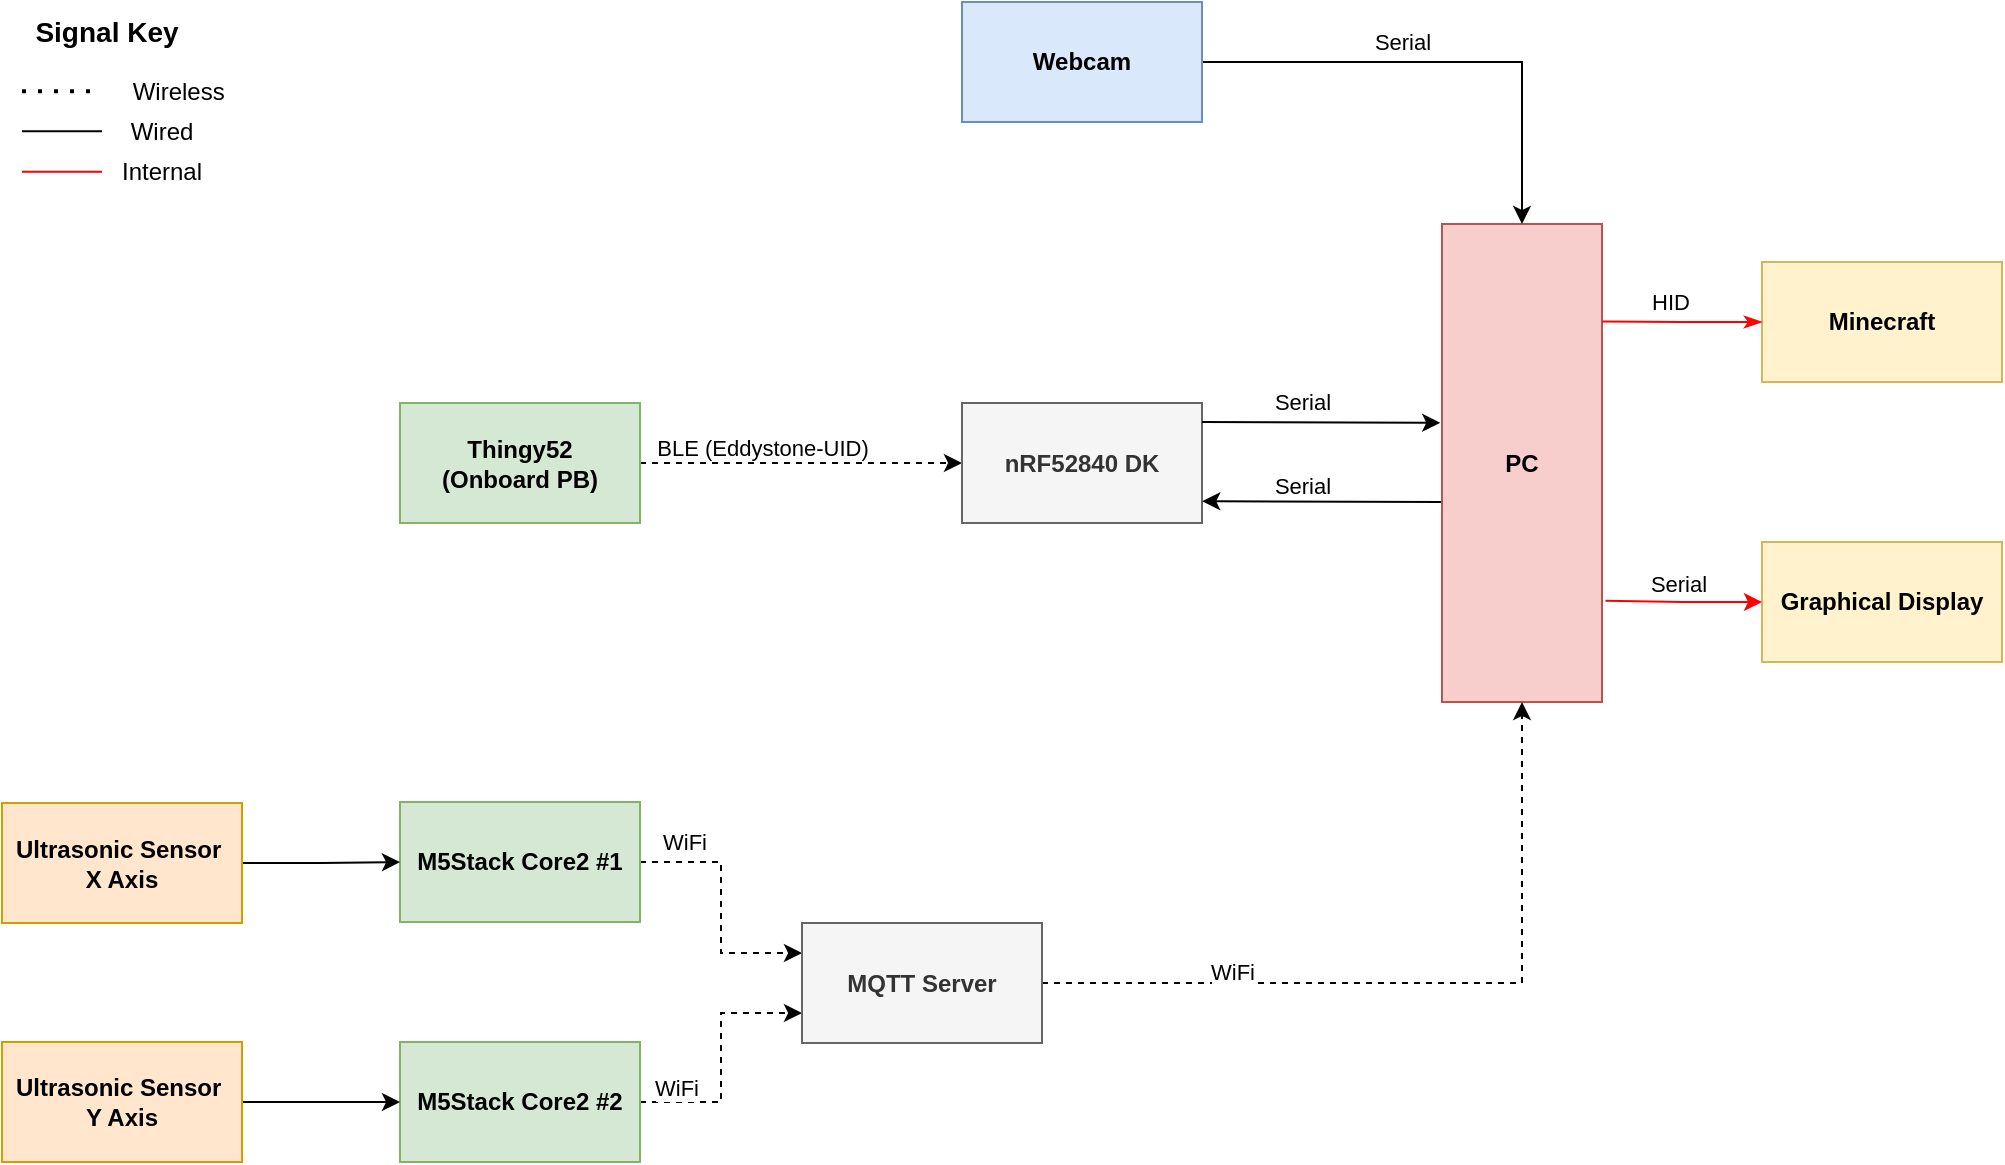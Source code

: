 <mxfile version="24.4.0" type="device">
  <diagram name="Page-1" id="4ncEyYTzj3kkVNM8Jb0x">
    <mxGraphModel dx="1272" dy="899" grid="0" gridSize="10" guides="1" tooltips="1" connect="1" arrows="1" fold="1" page="1" pageScale="1" pageWidth="1169" pageHeight="827" math="0" shadow="0">
      <root>
        <mxCell id="0" />
        <mxCell id="1" parent="0" />
        <mxCell id="a9FY78EAC9pJa_BRcn6A-2" value="&lt;div&gt;&lt;div&gt;&lt;b&gt;PC&lt;/b&gt;&lt;/div&gt;&lt;/div&gt;" style="rounded=0;whiteSpace=wrap;html=1;fillColor=#f8cecc;strokeColor=#b85450;" parent="1" vertex="1">
          <mxGeometry x="800" y="241" width="80" height="239" as="geometry" />
        </mxCell>
        <mxCell id="SsxkmP4woy26UVyCUMX2-43" style="edgeStyle=orthogonalEdgeStyle;rounded=0;orthogonalLoop=1;jettySize=auto;html=1;entryX=0;entryY=0.5;entryDx=0;entryDy=0;dashed=1;" parent="1" source="SsxkmP4woy26UVyCUMX2-3" target="SsxkmP4woy26UVyCUMX2-5" edge="1">
          <mxGeometry relative="1" as="geometry" />
        </mxCell>
        <mxCell id="SsxkmP4woy26UVyCUMX2-49" value="BLE (Eddystone-UID)" style="edgeLabel;html=1;align=center;verticalAlign=middle;resizable=0;points=[];" parent="SsxkmP4woy26UVyCUMX2-43" vertex="1" connectable="0">
          <mxGeometry x="-0.248" y="3" relative="1" as="geometry">
            <mxPoint y="-5" as="offset" />
          </mxGeometry>
        </mxCell>
        <mxCell id="SsxkmP4woy26UVyCUMX2-3" value="&lt;b&gt;Thingy52&lt;/b&gt;&lt;div&gt;&lt;b&gt;(Onboard PB)&lt;/b&gt;&lt;/div&gt;" style="rounded=0;whiteSpace=wrap;html=1;fillColor=#d5e8d4;strokeColor=#82b366;" parent="1" vertex="1">
          <mxGeometry x="279" y="330.5" width="120" height="60" as="geometry" />
        </mxCell>
        <mxCell id="SsxkmP4woy26UVyCUMX2-40" style="edgeStyle=orthogonalEdgeStyle;rounded=0;orthogonalLoop=1;jettySize=auto;html=1;entryX=0;entryY=0.25;entryDx=0;entryDy=0;dashed=1;" parent="1" source="SsxkmP4woy26UVyCUMX2-4" target="SsxkmP4woy26UVyCUMX2-38" edge="1">
          <mxGeometry relative="1" as="geometry" />
        </mxCell>
        <mxCell id="SsxkmP4woy26UVyCUMX2-47" value="WiFi" style="edgeLabel;html=1;align=center;verticalAlign=middle;resizable=0;points=[];" parent="SsxkmP4woy26UVyCUMX2-40" vertex="1" connectable="0">
          <mxGeometry x="-0.122" y="-1" relative="1" as="geometry">
            <mxPoint x="-18" y="-25" as="offset" />
          </mxGeometry>
        </mxCell>
        <mxCell id="SsxkmP4woy26UVyCUMX2-4" value="&lt;b&gt;M5Stack Core2 #1&lt;/b&gt;" style="rounded=0;whiteSpace=wrap;html=1;fillColor=#d5e8d4;strokeColor=#82b366;" parent="1" vertex="1">
          <mxGeometry x="279" y="530" width="120" height="60" as="geometry" />
        </mxCell>
        <mxCell id="SsxkmP4woy26UVyCUMX2-5" value="&lt;b&gt;nRF52840 DK&lt;/b&gt;" style="rounded=0;whiteSpace=wrap;html=1;fillColor=#f5f5f5;strokeColor=#666666;fontColor=#333333;" parent="1" vertex="1">
          <mxGeometry x="560" y="330.5" width="120" height="60" as="geometry" />
        </mxCell>
        <mxCell id="SsxkmP4woy26UVyCUMX2-41" style="edgeStyle=orthogonalEdgeStyle;rounded=0;orthogonalLoop=1;jettySize=auto;html=1;entryX=0;entryY=0.75;entryDx=0;entryDy=0;dashed=1;" parent="1" source="SsxkmP4woy26UVyCUMX2-7" target="SsxkmP4woy26UVyCUMX2-38" edge="1">
          <mxGeometry relative="1" as="geometry" />
        </mxCell>
        <mxCell id="SsxkmP4woy26UVyCUMX2-48" value="WiFi" style="edgeLabel;html=1;align=center;verticalAlign=middle;resizable=0;points=[];" parent="SsxkmP4woy26UVyCUMX2-41" vertex="1" connectable="0">
          <mxGeometry x="0.438" y="-2" relative="1" as="geometry">
            <mxPoint x="-28" y="35" as="offset" />
          </mxGeometry>
        </mxCell>
        <mxCell id="SsxkmP4woy26UVyCUMX2-7" value="&lt;b&gt;M5Stack Core2 #2&lt;/b&gt;" style="rounded=0;whiteSpace=wrap;html=1;fillColor=#d5e8d4;strokeColor=#82b366;" parent="1" vertex="1">
          <mxGeometry x="279" y="650" width="120" height="60" as="geometry" />
        </mxCell>
        <mxCell id="SsxkmP4woy26UVyCUMX2-8" value="&lt;b&gt;Minecraft&lt;/b&gt;" style="rounded=0;whiteSpace=wrap;html=1;fillColor=#fff2cc;strokeColor=#d6b656;" parent="1" vertex="1">
          <mxGeometry x="960" y="260" width="120" height="60" as="geometry" />
        </mxCell>
        <mxCell id="SsxkmP4woy26UVyCUMX2-9" value="&lt;b&gt;Graphical Display&lt;/b&gt;" style="rounded=0;whiteSpace=wrap;html=1;fillColor=#fff2cc;strokeColor=#d6b656;" parent="1" vertex="1">
          <mxGeometry x="960" y="400" width="120" height="60" as="geometry" />
        </mxCell>
        <mxCell id="SsxkmP4woy26UVyCUMX2-10" style="edgeStyle=orthogonalEdgeStyle;rounded=0;orthogonalLoop=1;jettySize=auto;html=1;entryX=1.003;entryY=0.204;entryDx=0;entryDy=0;entryPerimeter=0;endArrow=none;endFill=0;startArrow=classicThin;startFill=1;strokeColor=#FF0000;" parent="1" source="SsxkmP4woy26UVyCUMX2-8" target="a9FY78EAC9pJa_BRcn6A-2" edge="1">
          <mxGeometry relative="1" as="geometry" />
        </mxCell>
        <mxCell id="SsxkmP4woy26UVyCUMX2-58" value="HID" style="edgeLabel;html=1;align=center;verticalAlign=middle;resizable=0;points=[];" parent="SsxkmP4woy26UVyCUMX2-10" vertex="1" connectable="0">
          <mxGeometry x="0.19" relative="1" as="geometry">
            <mxPoint x="1" y="-10" as="offset" />
          </mxGeometry>
        </mxCell>
        <mxCell id="SsxkmP4woy26UVyCUMX2-11" style="edgeStyle=orthogonalEdgeStyle;rounded=0;orthogonalLoop=1;jettySize=auto;html=1;entryX=1.022;entryY=0.788;entryDx=0;entryDy=0;entryPerimeter=0;startArrow=classic;startFill=1;endArrow=none;endFill=0;strokeColor=#FF0000;" parent="1" source="SsxkmP4woy26UVyCUMX2-9" target="a9FY78EAC9pJa_BRcn6A-2" edge="1">
          <mxGeometry relative="1" as="geometry" />
        </mxCell>
        <mxCell id="SsxkmP4woy26UVyCUMX2-57" value="Serial" style="edgeLabel;html=1;align=center;verticalAlign=middle;resizable=0;points=[];" parent="SsxkmP4woy26UVyCUMX2-11" vertex="1" connectable="0">
          <mxGeometry x="0.056" relative="1" as="geometry">
            <mxPoint x="-1" y="-9" as="offset" />
          </mxGeometry>
        </mxCell>
        <mxCell id="SsxkmP4woy26UVyCUMX2-12" value="" style="endArrow=classic;html=1;rounded=0;entryX=-0.011;entryY=0.416;entryDx=0;entryDy=0;entryPerimeter=0;" parent="1" target="a9FY78EAC9pJa_BRcn6A-2" edge="1">
          <mxGeometry width="50" height="50" relative="1" as="geometry">
            <mxPoint x="680" y="340" as="sourcePoint" />
            <mxPoint x="730" y="290" as="targetPoint" />
          </mxGeometry>
        </mxCell>
        <mxCell id="SsxkmP4woy26UVyCUMX2-30" value="Serial" style="edgeLabel;html=1;align=center;verticalAlign=middle;resizable=0;points=[];" parent="SsxkmP4woy26UVyCUMX2-12" vertex="1" connectable="0">
          <mxGeometry x="-0.204" y="1" relative="1" as="geometry">
            <mxPoint x="2" y="-9" as="offset" />
          </mxGeometry>
        </mxCell>
        <mxCell id="SsxkmP4woy26UVyCUMX2-13" value="" style="endArrow=classic;html=1;rounded=0;exitX=-0.005;exitY=0.54;exitDx=0;exitDy=0;exitPerimeter=0;entryX=1.001;entryY=0.652;entryDx=0;entryDy=0;entryPerimeter=0;" parent="1" edge="1">
          <mxGeometry width="50" height="50" relative="1" as="geometry">
            <mxPoint x="799.6" y="380.06" as="sourcePoint" />
            <mxPoint x="680.12" y="379.62" as="targetPoint" />
          </mxGeometry>
        </mxCell>
        <mxCell id="SsxkmP4woy26UVyCUMX2-31" value="Serial" style="edgeLabel;html=1;align=center;verticalAlign=middle;resizable=0;points=[];" parent="SsxkmP4woy26UVyCUMX2-13" vertex="1" connectable="0">
          <mxGeometry x="0.237" y="2" relative="1" as="geometry">
            <mxPoint x="4" y="-10" as="offset" />
          </mxGeometry>
        </mxCell>
        <mxCell id="SsxkmP4woy26UVyCUMX2-15" style="edgeStyle=orthogonalEdgeStyle;rounded=0;orthogonalLoop=1;jettySize=auto;html=1;entryX=0.5;entryY=0;entryDx=0;entryDy=0;" parent="1" source="SsxkmP4woy26UVyCUMX2-14" target="a9FY78EAC9pJa_BRcn6A-2" edge="1">
          <mxGeometry relative="1" as="geometry" />
        </mxCell>
        <mxCell id="SsxkmP4woy26UVyCUMX2-29" value="Serial" style="edgeLabel;html=1;align=center;verticalAlign=middle;resizable=0;points=[];" parent="SsxkmP4woy26UVyCUMX2-15" vertex="1" connectable="0">
          <mxGeometry x="-0.101" relative="1" as="geometry">
            <mxPoint x="-9" y="-10" as="offset" />
          </mxGeometry>
        </mxCell>
        <mxCell id="SsxkmP4woy26UVyCUMX2-14" value="&lt;b&gt;Webcam&lt;/b&gt;" style="rounded=0;whiteSpace=wrap;html=1;fillColor=#dae8fc;strokeColor=#6c8ebf;" parent="1" vertex="1">
          <mxGeometry x="560" y="130" width="120" height="60" as="geometry" />
        </mxCell>
        <mxCell id="SsxkmP4woy26UVyCUMX2-25" style="edgeStyle=orthogonalEdgeStyle;rounded=0;orthogonalLoop=1;jettySize=auto;html=1;entryX=0;entryY=0.5;entryDx=0;entryDy=0;" parent="1" source="SsxkmP4woy26UVyCUMX2-23" target="SsxkmP4woy26UVyCUMX2-4" edge="1">
          <mxGeometry relative="1" as="geometry" />
        </mxCell>
        <mxCell id="SsxkmP4woy26UVyCUMX2-23" value="&lt;b&gt;Ultrasonic Sensor&amp;nbsp;&lt;/b&gt;&lt;div&gt;&lt;b&gt;X Axis&lt;/b&gt;&lt;/div&gt;" style="rounded=0;whiteSpace=wrap;html=1;fillColor=#ffe6cc;strokeColor=#d79b00;" parent="1" vertex="1">
          <mxGeometry x="80" y="530.5" width="120" height="60" as="geometry" />
        </mxCell>
        <mxCell id="SsxkmP4woy26UVyCUMX2-26" style="edgeStyle=orthogonalEdgeStyle;rounded=0;orthogonalLoop=1;jettySize=auto;html=1;entryX=0;entryY=0.5;entryDx=0;entryDy=0;" parent="1" source="SsxkmP4woy26UVyCUMX2-24" target="SsxkmP4woy26UVyCUMX2-7" edge="1">
          <mxGeometry relative="1" as="geometry" />
        </mxCell>
        <mxCell id="SsxkmP4woy26UVyCUMX2-24" value="&lt;b&gt;Ultrasonic Sensor&amp;nbsp;&lt;/b&gt;&lt;div&gt;&lt;b&gt;Y Axis&lt;/b&gt;&lt;/div&gt;" style="rounded=0;whiteSpace=wrap;html=1;fillColor=#ffe6cc;strokeColor=#d79b00;" parent="1" vertex="1">
          <mxGeometry x="80" y="650" width="120" height="60" as="geometry" />
        </mxCell>
        <mxCell id="SsxkmP4woy26UVyCUMX2-42" style="edgeStyle=orthogonalEdgeStyle;rounded=0;orthogonalLoop=1;jettySize=auto;html=1;dashed=1;" parent="1" source="SsxkmP4woy26UVyCUMX2-38" target="a9FY78EAC9pJa_BRcn6A-2" edge="1">
          <mxGeometry relative="1" as="geometry" />
        </mxCell>
        <mxCell id="SsxkmP4woy26UVyCUMX2-46" value="WiFi" style="edgeLabel;html=1;align=center;verticalAlign=middle;resizable=0;points=[];" parent="SsxkmP4woy26UVyCUMX2-42" vertex="1" connectable="0">
          <mxGeometry x="-0.504" y="-1" relative="1" as="geometry">
            <mxPoint y="-7" as="offset" />
          </mxGeometry>
        </mxCell>
        <mxCell id="SsxkmP4woy26UVyCUMX2-38" value="&lt;b&gt;MQTT Server&lt;/b&gt;" style="rounded=0;whiteSpace=wrap;html=1;fillColor=#f5f5f5;strokeColor=#666666;fontColor=#333333;" parent="1" vertex="1">
          <mxGeometry x="480" y="590.5" width="120" height="60" as="geometry" />
        </mxCell>
        <mxCell id="SsxkmP4woy26UVyCUMX2-50" value="" style="endArrow=none;dashed=1;html=1;dashPattern=1 3;strokeWidth=2;rounded=0;" parent="1" edge="1">
          <mxGeometry width="50" height="50" relative="1" as="geometry">
            <mxPoint x="90" y="174.63" as="sourcePoint" />
            <mxPoint x="130" y="174.63" as="targetPoint" />
          </mxGeometry>
        </mxCell>
        <mxCell id="SsxkmP4woy26UVyCUMX2-51" value="" style="endArrow=none;html=1;rounded=0;" parent="1" edge="1">
          <mxGeometry width="50" height="50" relative="1" as="geometry">
            <mxPoint x="90" y="194.63" as="sourcePoint" />
            <mxPoint x="130" y="194.63" as="targetPoint" />
          </mxGeometry>
        </mxCell>
        <mxCell id="SsxkmP4woy26UVyCUMX2-52" value="" style="endArrow=none;html=1;rounded=0;strokeColor=#FF0000;" parent="1" edge="1">
          <mxGeometry width="50" height="50" relative="1" as="geometry">
            <mxPoint x="90" y="214.87" as="sourcePoint" />
            <mxPoint x="130" y="214.87" as="targetPoint" />
          </mxGeometry>
        </mxCell>
        <mxCell id="SsxkmP4woy26UVyCUMX2-53" value="Wireless&amp;nbsp;" style="text;html=1;align=center;verticalAlign=middle;whiteSpace=wrap;rounded=0;" parent="1" vertex="1">
          <mxGeometry x="140" y="160" width="60" height="30" as="geometry" />
        </mxCell>
        <mxCell id="SsxkmP4woy26UVyCUMX2-54" value="Wired" style="text;html=1;align=center;verticalAlign=middle;whiteSpace=wrap;rounded=0;" parent="1" vertex="1">
          <mxGeometry x="130" y="180" width="60" height="30" as="geometry" />
        </mxCell>
        <mxCell id="SsxkmP4woy26UVyCUMX2-55" value="Internal" style="text;html=1;align=center;verticalAlign=middle;whiteSpace=wrap;rounded=0;" parent="1" vertex="1">
          <mxGeometry x="130" y="200" width="60" height="30" as="geometry" />
        </mxCell>
        <mxCell id="SsxkmP4woy26UVyCUMX2-56" value="&lt;font style=&quot;font-size: 14px;&quot;&gt;&lt;b&gt;Signal Key&lt;/b&gt;&lt;/font&gt;" style="text;html=1;align=center;verticalAlign=middle;whiteSpace=wrap;rounded=0;" parent="1" vertex="1">
          <mxGeometry x="80" y="130" width="105" height="30" as="geometry" />
        </mxCell>
      </root>
    </mxGraphModel>
  </diagram>
</mxfile>
